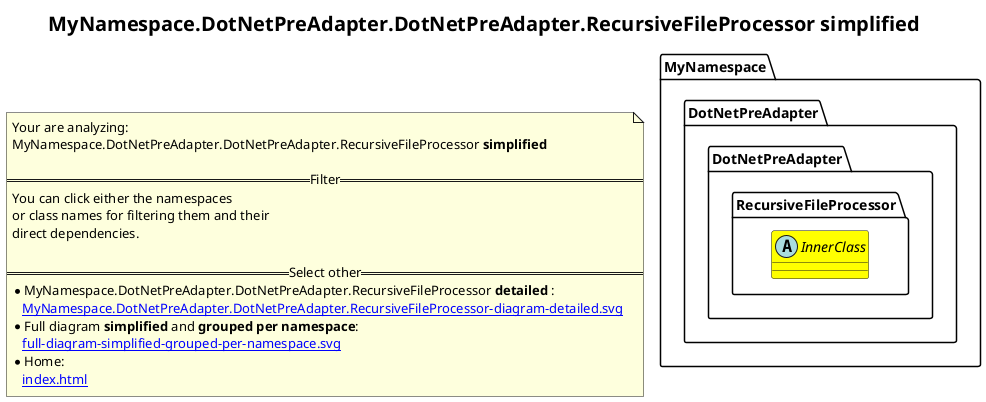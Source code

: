@startuml
skinparam linetype ortho
title <size:20>MyNamespace.DotNetPreAdapter.DotNetPreAdapter.RecursiveFileProcessor **simplified** </size>
note "Your are analyzing:\nMyNamespace.DotNetPreAdapter.DotNetPreAdapter.RecursiveFileProcessor **simplified** \n\n==Filter==\nYou can click either the namespaces \nor class names for filtering them and their\ndirect dependencies.\n\n==Select other==\n* MyNamespace.DotNetPreAdapter.DotNetPreAdapter.RecursiveFileProcessor **detailed** :\n   [[MyNamespace.DotNetPreAdapter.DotNetPreAdapter.RecursiveFileProcessor-diagram-detailed.svg]]\n* Full diagram **simplified** and **grouped per namespace**:\n   [[full-diagram-simplified-grouped-per-namespace.svg]]\n* Home:\n   [[index.html]]" as FloatingNote
      abstract class MyNamespace.DotNetPreAdapter.DotNetPreAdapter.RecursiveFileProcessor.InnerClass [[MyNamespace.DotNetPreAdapter.DotNetPreAdapter.RecursiveFileProcessor.InnerClass-diagram-simplified.svg]] #yellow {
      }
 ' *************************************** 
 ' *************************************** 
 ' *************************************** 
' Class relations extracted from namespace:
' MyNamespace.DotNetPreAdapter.DotNetPreAdapter.RecursiveFileProcessor
@enduml